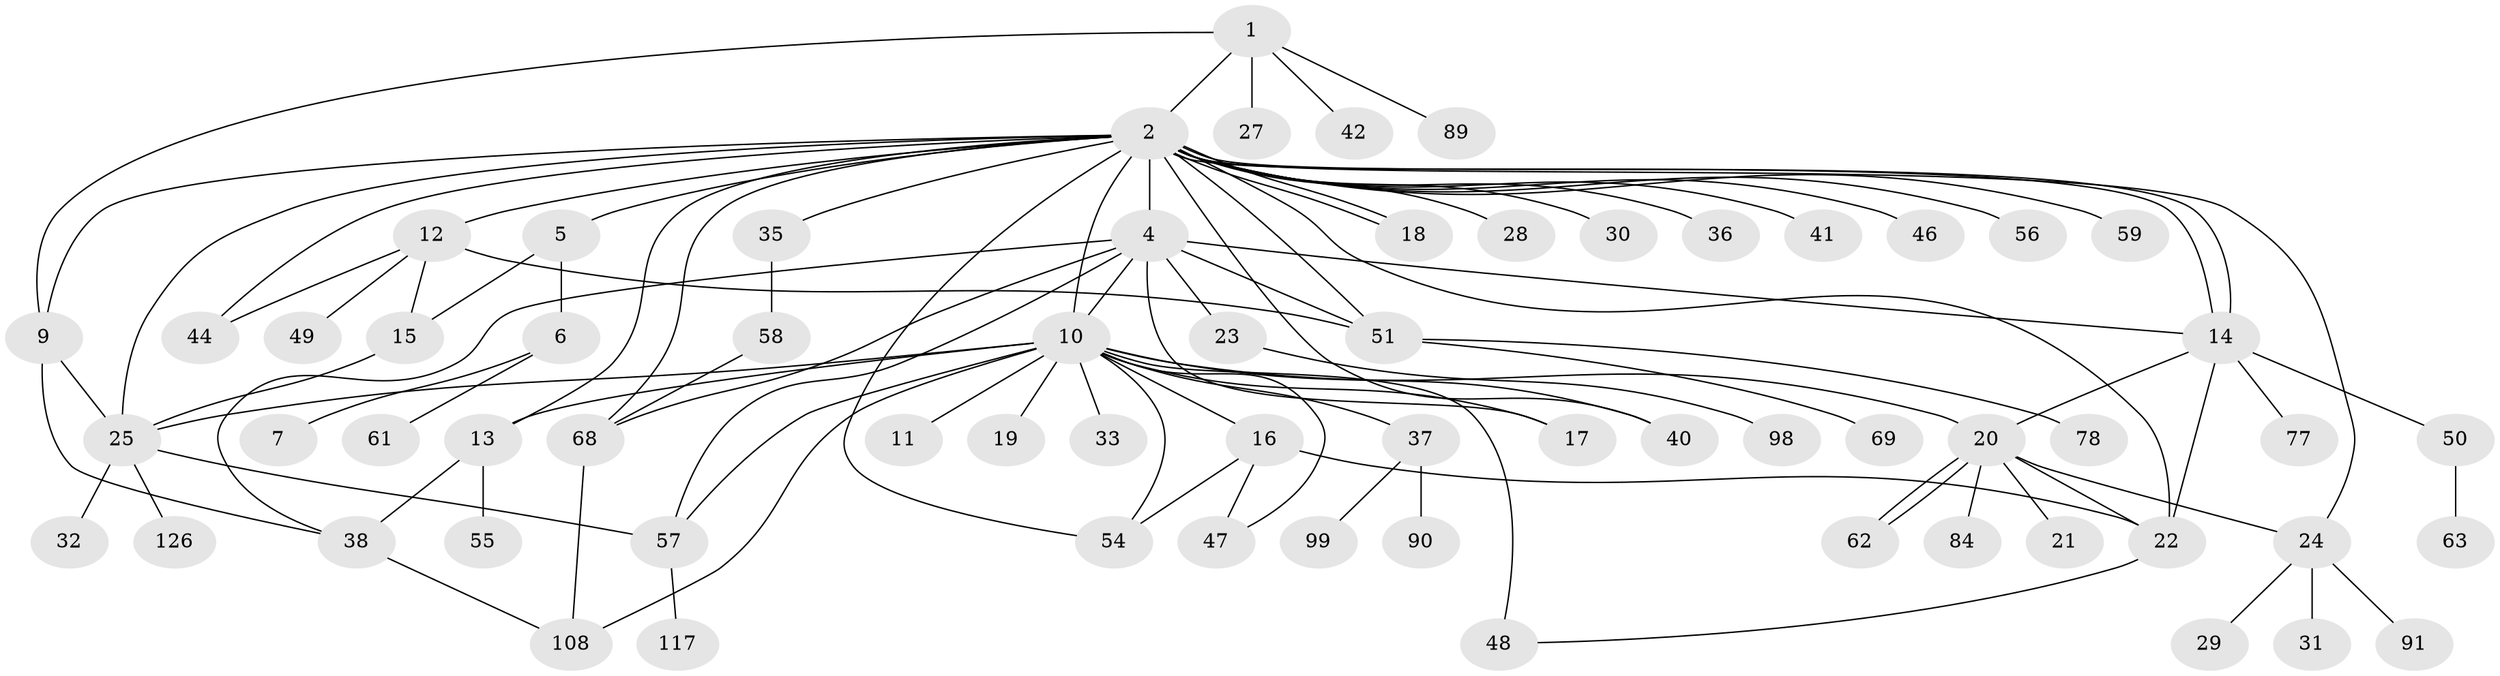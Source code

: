 // original degree distribution, {5: 0.07518796992481203, 34: 0.007518796992481203, 12: 0.007518796992481203, 9: 0.007518796992481203, 4: 0.06015037593984962, 3: 0.09774436090225563, 1: 0.49624060150375937, 16: 0.007518796992481203, 2: 0.19548872180451127, 8: 0.022556390977443608, 6: 0.022556390977443608}
// Generated by graph-tools (version 1.1) at 2025/14/03/09/25 04:14:26]
// undirected, 66 vertices, 98 edges
graph export_dot {
graph [start="1"]
  node [color=gray90,style=filled];
  1;
  2 [super="+8+97+75+86+3+115+88"];
  4 [super="+95+26"];
  5 [super="+92"];
  6;
  7;
  9 [super="+71"];
  10 [super="+52+79+76+39+103+105+130"];
  11 [super="+129"];
  12 [super="+67"];
  13;
  14;
  15 [super="+101+122+133+74"];
  16 [super="+70"];
  17 [super="+120"];
  18;
  19;
  20;
  21;
  22 [super="+123+43+45"];
  23;
  24;
  25 [super="+73"];
  27;
  28;
  29;
  30;
  31;
  32;
  33;
  35;
  36;
  37;
  38 [super="+66"];
  40;
  41 [super="+65+106+102+80+72"];
  42;
  44;
  46 [super="+109"];
  47;
  48;
  49;
  50 [super="+119"];
  51 [super="+53+110"];
  54 [super="+114+131+121"];
  55;
  56;
  57;
  58 [super="+85"];
  59;
  61 [super="+83"];
  62;
  63;
  68;
  69;
  77;
  78 [super="+104+93"];
  84;
  89;
  90 [super="+128"];
  91;
  98 [super="+100"];
  99;
  108 [super="+113"];
  117;
  126;
  1 -- 2;
  1 -- 9;
  1 -- 27;
  1 -- 42;
  1 -- 89;
  2 -- 4 [weight=3];
  2 -- 5;
  2 -- 9;
  2 -- 12 [weight=2];
  2 -- 13;
  2 -- 14 [weight=2];
  2 -- 14;
  2 -- 18;
  2 -- 18;
  2 -- 24;
  2 -- 25 [weight=2];
  2 -- 28;
  2 -- 30;
  2 -- 36;
  2 -- 40;
  2 -- 44;
  2 -- 46;
  2 -- 54;
  2 -- 56;
  2 -- 68;
  2 -- 10 [weight=2];
  2 -- 22;
  2 -- 35;
  2 -- 41;
  2 -- 51;
  2 -- 59;
  4 -- 10;
  4 -- 14;
  4 -- 17 [weight=2];
  4 -- 23;
  4 -- 38;
  4 -- 68;
  4 -- 51;
  4 -- 57;
  5 -- 6;
  5 -- 15;
  6 -- 7;
  6 -- 61;
  9 -- 38;
  9 -- 25;
  10 -- 11;
  10 -- 16;
  10 -- 19;
  10 -- 20;
  10 -- 33;
  10 -- 37;
  10 -- 48 [weight=2];
  10 -- 13;
  10 -- 54;
  10 -- 57;
  10 -- 108;
  10 -- 40;
  10 -- 17;
  10 -- 25;
  10 -- 47;
  12 -- 49;
  12 -- 15;
  12 -- 51;
  12 -- 44;
  13 -- 55;
  13 -- 38;
  14 -- 20;
  14 -- 22;
  14 -- 50;
  14 -- 77;
  15 -- 25;
  16 -- 22;
  16 -- 47;
  16 -- 54;
  20 -- 21;
  20 -- 24;
  20 -- 62;
  20 -- 62;
  20 -- 84;
  20 -- 22;
  22 -- 48;
  23 -- 98;
  24 -- 29;
  24 -- 31;
  24 -- 91;
  25 -- 32;
  25 -- 57;
  25 -- 126;
  35 -- 58;
  37 -- 90;
  37 -- 99;
  38 -- 108;
  50 -- 63;
  51 -- 69;
  51 -- 78;
  57 -- 117;
  58 -- 68;
  68 -- 108;
}
